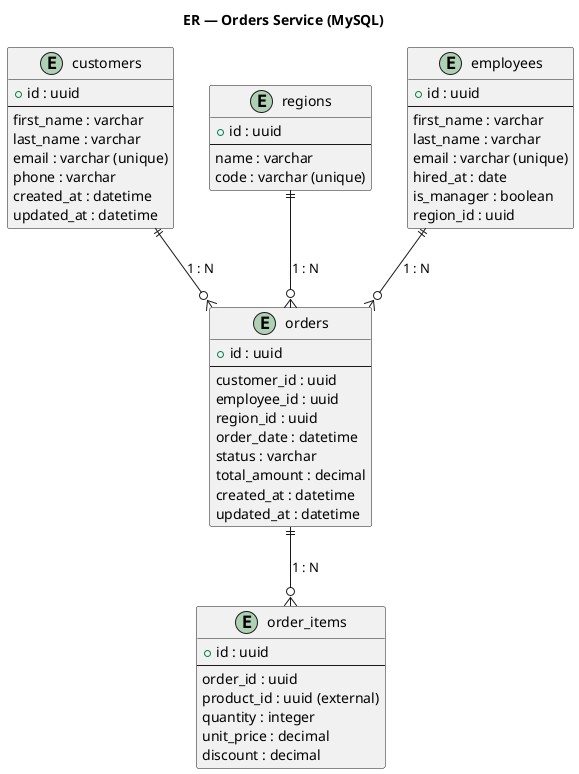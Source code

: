 @startuml Orders_ER
title ER — Orders Service (MySQL)

entity "customers" as C {
  + id : uuid
  --
  first_name : varchar
  last_name : varchar
  email : varchar (unique)
  phone : varchar
  created_at : datetime
  updated_at : datetime
}

entity "regions" as RG {
  + id : uuid
  --
  name : varchar
  code : varchar (unique)
}

entity "employees" as E {
  + id : uuid
  --
  first_name : varchar
  last_name : varchar
  email : varchar (unique)
  hired_at : date
  is_manager : boolean
  region_id : uuid
}

entity "orders" as O {
  + id : uuid
  --
  customer_id : uuid
  employee_id : uuid
  region_id : uuid
  order_date : datetime
  status : varchar
  total_amount : decimal
  created_at : datetime
  updated_at : datetime
}

entity "order_items" as OI {
  + id : uuid
  --
  order_id : uuid
  product_id : uuid (external)
  quantity : integer
  unit_price : decimal
  discount : decimal
}

C  ||--o{ O  : "1 : N"
E  ||--o{ O  : "1 : N"
RG ||--o{ O  : "1 : N"
O  ||--o{ OI : "1 : N"

@enduml

